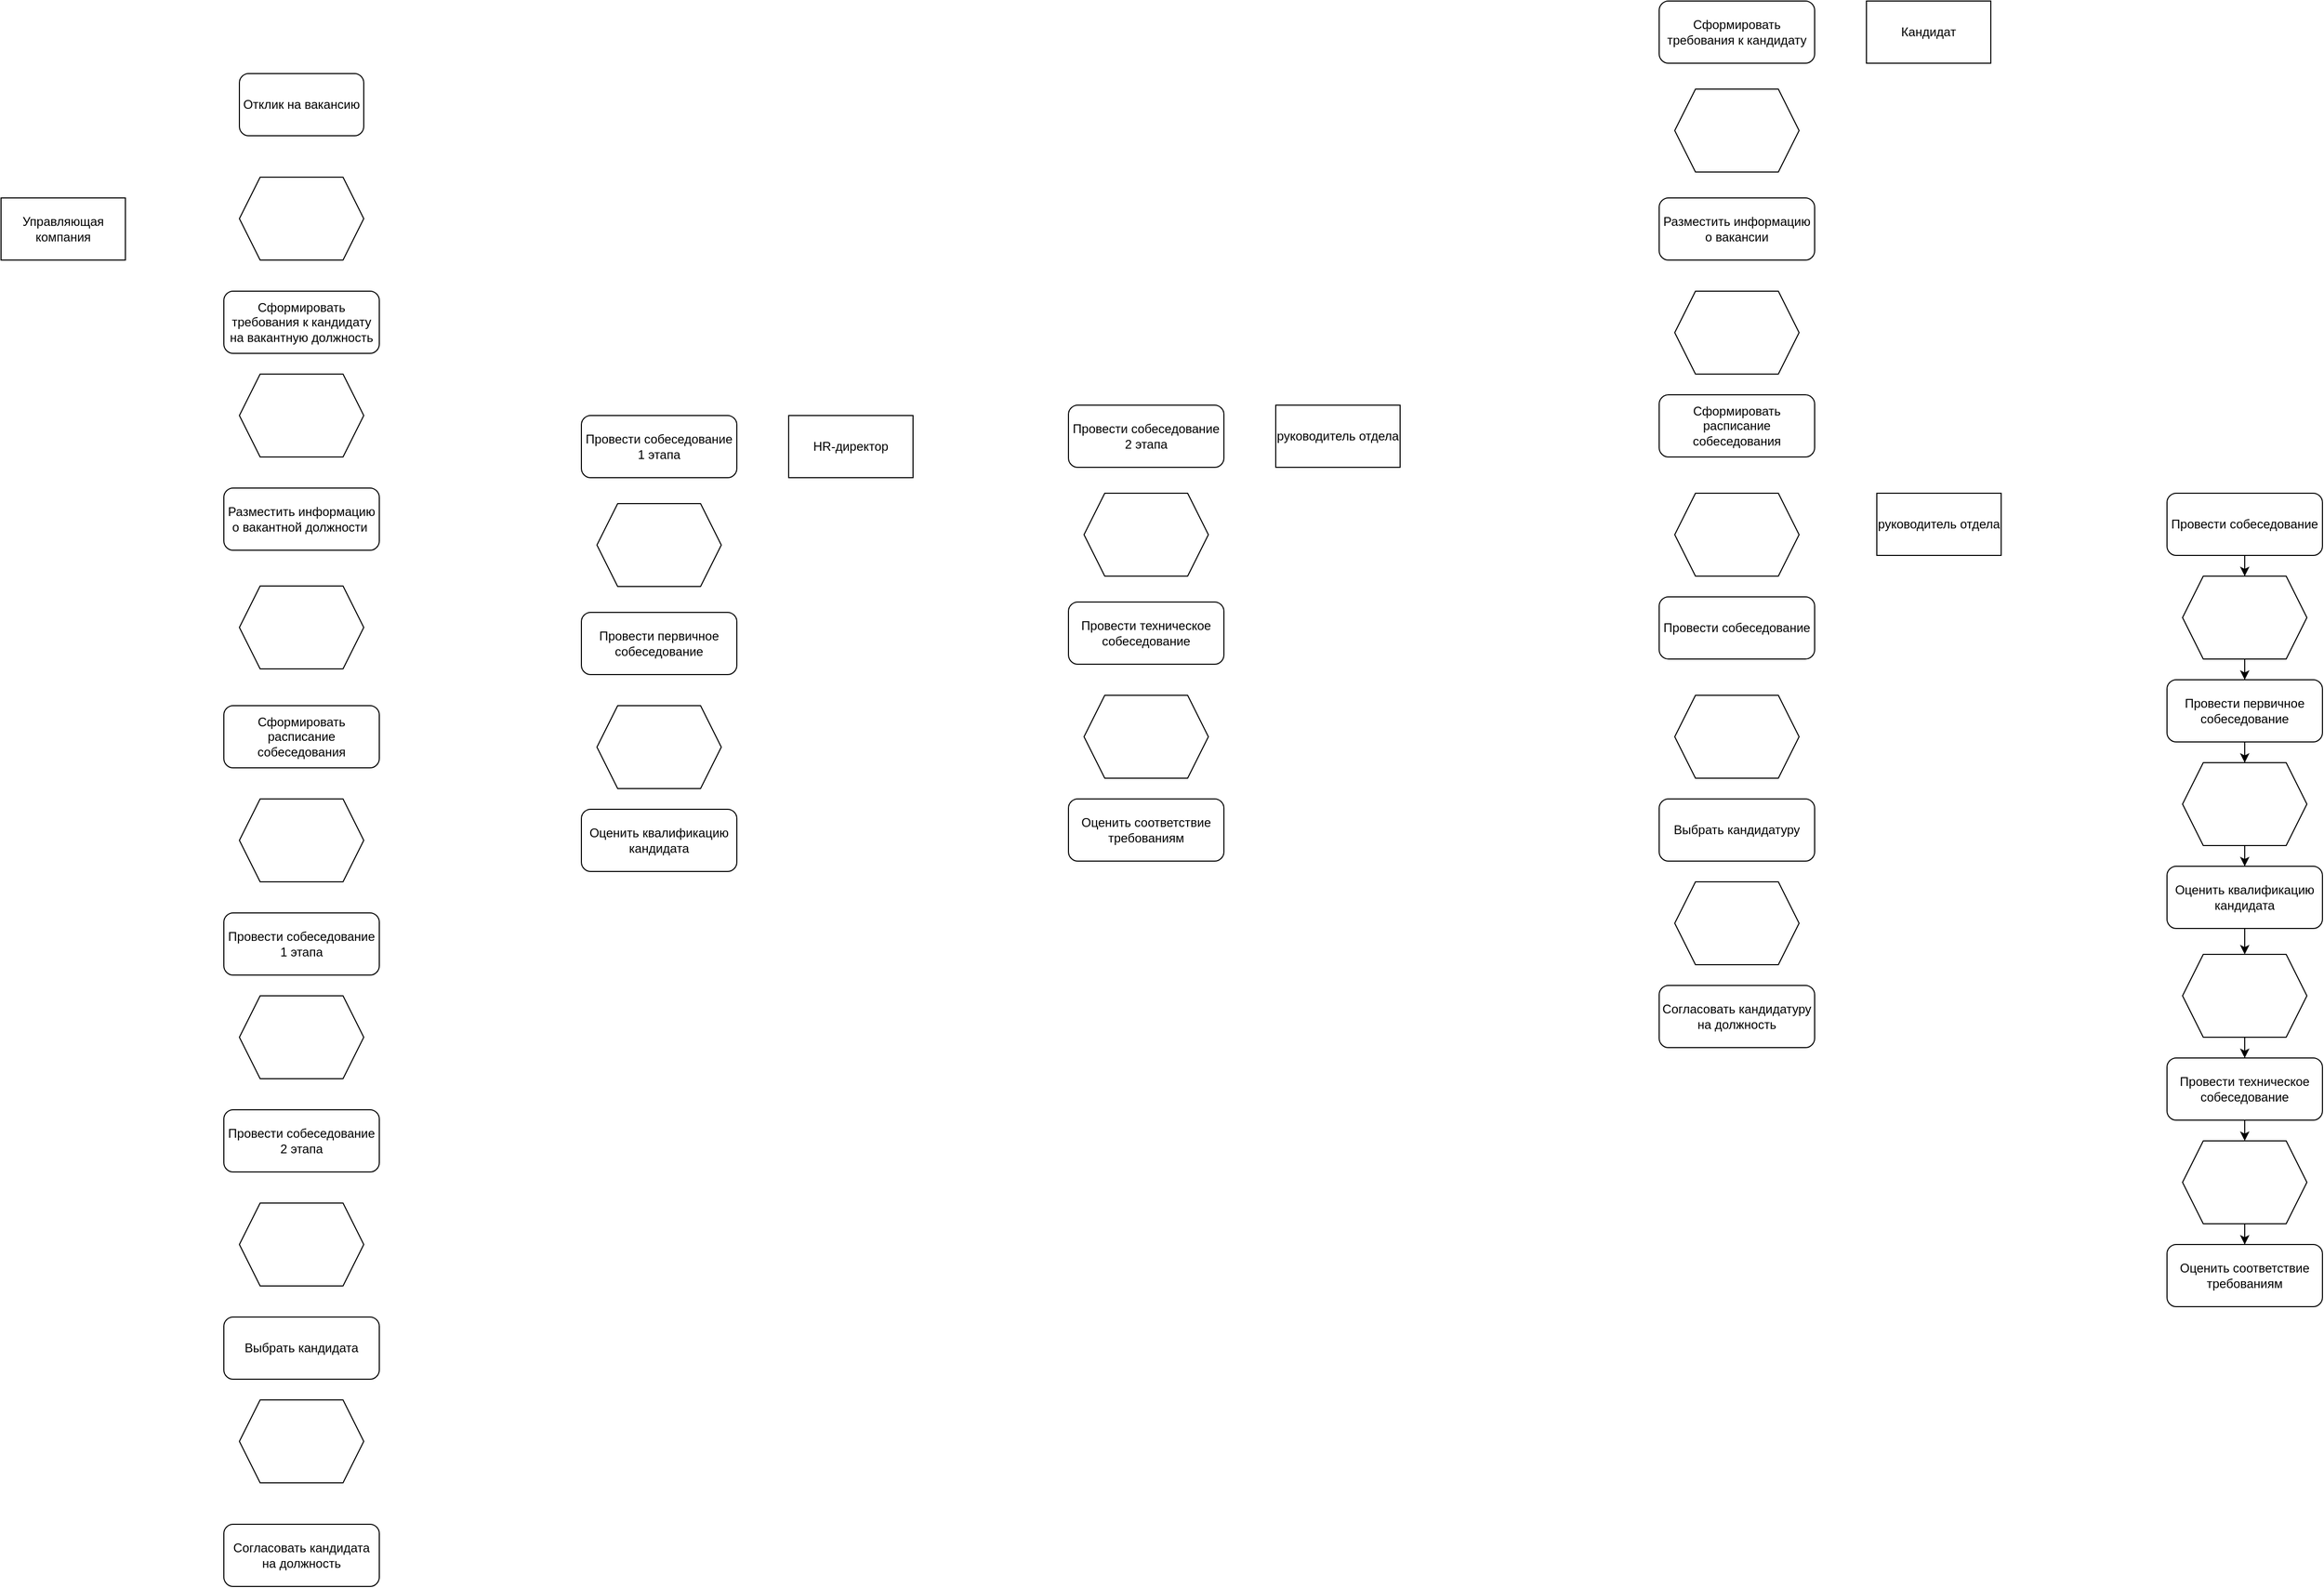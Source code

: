 <mxfile version="24.4.10" type="device">
  <diagram name="Страница — 1" id="0VWmWIGgVYz2kL7qN_oK">
    <mxGraphModel dx="1647" dy="848" grid="1" gridSize="10" guides="1" tooltips="1" connect="1" arrows="1" fold="1" page="1" pageScale="1" pageWidth="827" pageHeight="1169" math="0" shadow="0">
      <root>
        <mxCell id="0" />
        <mxCell id="1" parent="0" />
        <mxCell id="4BiQWduUZzDlBl9thGa0-1" value="Управляющая компания" style="rounded=0;whiteSpace=wrap;html=1;" vertex="1" parent="1">
          <mxGeometry x="160" y="210" width="120" height="60" as="geometry" />
        </mxCell>
        <mxCell id="4BiQWduUZzDlBl9thGa0-2" value="&amp;nbsp;" style="shape=hexagon;perimeter=hexagonPerimeter2;whiteSpace=wrap;html=1;fixedSize=1;" vertex="1" parent="1">
          <mxGeometry x="390" y="190" width="120" height="80" as="geometry" />
        </mxCell>
        <mxCell id="4BiQWduUZzDlBl9thGa0-3" value="Отклик на вакансию" style="rounded=1;whiteSpace=wrap;html=1;" vertex="1" parent="1">
          <mxGeometry x="390" y="90" width="120" height="60" as="geometry" />
        </mxCell>
        <mxCell id="4BiQWduUZzDlBl9thGa0-4" value="Сформировать требования к кандидату на вакантную должность" style="rounded=1;whiteSpace=wrap;html=1;" vertex="1" parent="1">
          <mxGeometry x="375" y="300" width="150" height="60" as="geometry" />
        </mxCell>
        <mxCell id="4BiQWduUZzDlBl9thGa0-5" value="&amp;nbsp;" style="shape=hexagon;perimeter=hexagonPerimeter2;whiteSpace=wrap;html=1;fixedSize=1;" vertex="1" parent="1">
          <mxGeometry x="390" y="380" width="120" height="80" as="geometry" />
        </mxCell>
        <mxCell id="4BiQWduUZzDlBl9thGa0-6" value="Разместить информацию о вакантной должности&amp;nbsp;" style="rounded=1;whiteSpace=wrap;html=1;" vertex="1" parent="1">
          <mxGeometry x="375" y="490" width="150" height="60" as="geometry" />
        </mxCell>
        <mxCell id="4BiQWduUZzDlBl9thGa0-7" value="&amp;nbsp;" style="shape=hexagon;perimeter=hexagonPerimeter2;whiteSpace=wrap;html=1;fixedSize=1;" vertex="1" parent="1">
          <mxGeometry x="390" y="584.5" width="120" height="80" as="geometry" />
        </mxCell>
        <mxCell id="4BiQWduUZzDlBl9thGa0-8" value="Сформировать расписание собеседования" style="rounded=1;whiteSpace=wrap;html=1;" vertex="1" parent="1">
          <mxGeometry x="375" y="700" width="150" height="60" as="geometry" />
        </mxCell>
        <mxCell id="4BiQWduUZzDlBl9thGa0-9" value="&amp;nbsp;" style="shape=hexagon;perimeter=hexagonPerimeter2;whiteSpace=wrap;html=1;fixedSize=1;" vertex="1" parent="1">
          <mxGeometry x="390" y="790" width="120" height="80" as="geometry" />
        </mxCell>
        <mxCell id="4BiQWduUZzDlBl9thGa0-10" value="Провести собеседовани&lt;span style=&quot;color: rgba(0, 0, 0, 0); font-family: monospace; font-size: 0px; text-align: start; text-wrap: nowrap;&quot;&gt;%3CmxGraphModel%3E%3Croot%3E%3CmxCell%20id%3D%220%22%2F%3E%3CmxCell%20id%3D%221%22%20parent%3D%220%22%2F%3E%3CmxCell%20id%3D%222%22%20value%3D%22%26amp%3Bnbsp%3B%22%20style%3D%22shape%3Dhexagon%3Bperimeter%3DhexagonPerimeter2%3BwhiteSpace%3Dwrap%3Bhtml%3D1%3BfixedSize%3D1%3B%22%20vertex%3D%221%22%20parent%3D%221%22%3E%3CmxGeometry%20x%3D%22390%22%20y%3D%22790%22%20width%3D%22120%22%20height%3D%2280%22%20as%3D%22geometry%22%2F%3E%3C%2FmxCell%3E%3C%2Froot%3E%3C%2FmxGraphModel%3E&lt;/span&gt;е 1 этапа" style="rounded=1;whiteSpace=wrap;html=1;" vertex="1" parent="1">
          <mxGeometry x="375" y="900" width="150" height="60" as="geometry" />
        </mxCell>
        <mxCell id="4BiQWduUZzDlBl9thGa0-11" value="&amp;nbsp;" style="shape=hexagon;perimeter=hexagonPerimeter2;whiteSpace=wrap;html=1;fixedSize=1;" vertex="1" parent="1">
          <mxGeometry x="390" y="980" width="120" height="80" as="geometry" />
        </mxCell>
        <mxCell id="4BiQWduUZzDlBl9thGa0-12" value="Провести собеседовани&lt;span style=&quot;color: rgba(0, 0, 0, 0); font-family: monospace; font-size: 0px; text-align: start; text-wrap: nowrap;&quot;&gt;%3CmxGraphModel%3E%3Croot%3E%3CmxCell%20id%3D%220%22%2F%3E%3CmxCell%20id%3D%221%22%20parent%3D%220%22%2F%3E%3CmxCell%20id%3D%222%22%20value%3D%22%26amp%3Bnbsp%3B%22%20style%3D%22shape%3Dhexagon%3Bperimeter%3DhexagonPerimeter2%3BwhiteSpace%3Dwrap%3Bhtml%3D1%3BfixedSize%3D1%3B%22%20vertex%3D%221%22%20parent%3D%221%22%3E%3CmxGeometry%20x%3D%22390%22%20y%3D%22790%22%20width%3D%22120%22%20height%3D%2280%22%20as%3D%22geometry%22%2F%3E%3C%2FmxCell%3E%3C%2Froot%3E%3C%2FmxGraphModel%3E&lt;/span&gt;е 2 этапа" style="rounded=1;whiteSpace=wrap;html=1;" vertex="1" parent="1">
          <mxGeometry x="375" y="1090" width="150" height="60" as="geometry" />
        </mxCell>
        <mxCell id="4BiQWduUZzDlBl9thGa0-13" value="&amp;nbsp;" style="shape=hexagon;perimeter=hexagonPerimeter2;whiteSpace=wrap;html=1;fixedSize=1;" vertex="1" parent="1">
          <mxGeometry x="390" y="1180" width="120" height="80" as="geometry" />
        </mxCell>
        <mxCell id="4BiQWduUZzDlBl9thGa0-14" value="Выбрать кандидата" style="rounded=1;whiteSpace=wrap;html=1;" vertex="1" parent="1">
          <mxGeometry x="375" y="1290" width="150" height="60" as="geometry" />
        </mxCell>
        <mxCell id="4BiQWduUZzDlBl9thGa0-15" value="&amp;nbsp;" style="shape=hexagon;perimeter=hexagonPerimeter2;whiteSpace=wrap;html=1;fixedSize=1;" vertex="1" parent="1">
          <mxGeometry x="390" y="1370" width="120" height="80" as="geometry" />
        </mxCell>
        <mxCell id="4BiQWduUZzDlBl9thGa0-16" value="Согласовать кандидата на должность" style="rounded=1;whiteSpace=wrap;html=1;" vertex="1" parent="1">
          <mxGeometry x="375" y="1490" width="150" height="60" as="geometry" />
        </mxCell>
        <mxCell id="4BiQWduUZzDlBl9thGa0-17" value="Провести собеседовани&lt;span style=&quot;color: rgba(0, 0, 0, 0); font-family: monospace; font-size: 0px; text-align: start; text-wrap: nowrap;&quot;&gt;%3CmxGraphModel%3E%3Croot%3E%3CmxCell%20id%3D%220%22%2F%3E%3CmxCell%20id%3D%221%22%20parent%3D%220%22%2F%3E%3CmxCell%20id%3D%222%22%20value%3D%22%26amp%3Bnbsp%3B%22%20style%3D%22shape%3Dhexagon%3Bperimeter%3DhexagonPerimeter2%3BwhiteSpace%3Dwrap%3Bhtml%3D1%3BfixedSize%3D1%3B%22%20vertex%3D%221%22%20parent%3D%221%22%3E%3CmxGeometry%20x%3D%22390%22%20y%3D%22790%22%20width%3D%22120%22%20height%3D%2280%22%20as%3D%22geometry%22%2F%3E%3C%2FmxCell%3E%3C%2Froot%3E%3C%2FmxGraphModel%3E&lt;/span&gt;е 1 этапа" style="rounded=1;whiteSpace=wrap;html=1;" vertex="1" parent="1">
          <mxGeometry x="720" y="420" width="150" height="60" as="geometry" />
        </mxCell>
        <mxCell id="4BiQWduUZzDlBl9thGa0-18" value="&amp;nbsp;" style="shape=hexagon;perimeter=hexagonPerimeter2;whiteSpace=wrap;html=1;fixedSize=1;" vertex="1" parent="1">
          <mxGeometry x="735" y="505" width="120" height="80" as="geometry" />
        </mxCell>
        <mxCell id="4BiQWduUZzDlBl9thGa0-19" value="Провести первичное собеседование" style="rounded=1;whiteSpace=wrap;html=1;" vertex="1" parent="1">
          <mxGeometry x="720" y="610" width="150" height="60" as="geometry" />
        </mxCell>
        <mxCell id="4BiQWduUZzDlBl9thGa0-20" value="&amp;nbsp;" style="shape=hexagon;perimeter=hexagonPerimeter2;whiteSpace=wrap;html=1;fixedSize=1;" vertex="1" parent="1">
          <mxGeometry x="735" y="700" width="120" height="80" as="geometry" />
        </mxCell>
        <mxCell id="4BiQWduUZzDlBl9thGa0-21" value="Оценить квалификацию кандидата" style="rounded=1;whiteSpace=wrap;html=1;" vertex="1" parent="1">
          <mxGeometry x="720" y="800" width="150" height="60" as="geometry" />
        </mxCell>
        <mxCell id="4BiQWduUZzDlBl9thGa0-22" value="HR-директор" style="rounded=0;whiteSpace=wrap;html=1;" vertex="1" parent="1">
          <mxGeometry x="920" y="420" width="120" height="60" as="geometry" />
        </mxCell>
        <mxCell id="4BiQWduUZzDlBl9thGa0-23" value="Провести собеседовани&lt;span style=&quot;color: rgba(0, 0, 0, 0); font-family: monospace; font-size: 0px; text-align: start; text-wrap: nowrap;&quot;&gt;%3CmxGraphModel%3E%3Croot%3E%3CmxCell%20id%3D%220%22%2F%3E%3CmxCell%20id%3D%221%22%20parent%3D%220%22%2F%3E%3CmxCell%20id%3D%222%22%20value%3D%22%26amp%3Bnbsp%3B%22%20style%3D%22shape%3Dhexagon%3Bperimeter%3DhexagonPerimeter2%3BwhiteSpace%3Dwrap%3Bhtml%3D1%3BfixedSize%3D1%3B%22%20vertex%3D%221%22%20parent%3D%221%22%3E%3CmxGeometry%20x%3D%22390%22%20y%3D%22790%22%20width%3D%22120%22%20height%3D%2280%22%20as%3D%22geometry%22%2F%3E%3C%2FmxCell%3E%3C%2Froot%3E%3C%2FmxGraphModel%3E&lt;/span&gt;е 2 этапа" style="rounded=1;whiteSpace=wrap;html=1;" vertex="1" parent="1">
          <mxGeometry x="1190" y="410" width="150" height="60" as="geometry" />
        </mxCell>
        <mxCell id="4BiQWduUZzDlBl9thGa0-24" value="&amp;nbsp;" style="shape=hexagon;perimeter=hexagonPerimeter2;whiteSpace=wrap;html=1;fixedSize=1;" vertex="1" parent="1">
          <mxGeometry x="1205" y="495" width="120" height="80" as="geometry" />
        </mxCell>
        <mxCell id="4BiQWduUZzDlBl9thGa0-25" value="Провести техническое собеседование" style="rounded=1;whiteSpace=wrap;html=1;" vertex="1" parent="1">
          <mxGeometry x="1190" y="600" width="150" height="60" as="geometry" />
        </mxCell>
        <mxCell id="4BiQWduUZzDlBl9thGa0-26" value="&amp;nbsp;" style="shape=hexagon;perimeter=hexagonPerimeter2;whiteSpace=wrap;html=1;fixedSize=1;" vertex="1" parent="1">
          <mxGeometry x="1205" y="690" width="120" height="80" as="geometry" />
        </mxCell>
        <mxCell id="4BiQWduUZzDlBl9thGa0-27" value="Оценить соответствие требованиям" style="rounded=1;whiteSpace=wrap;html=1;" vertex="1" parent="1">
          <mxGeometry x="1190" y="790" width="150" height="60" as="geometry" />
        </mxCell>
        <mxCell id="4BiQWduUZzDlBl9thGa0-28" value="руководитель отдела" style="rounded=0;whiteSpace=wrap;html=1;" vertex="1" parent="1">
          <mxGeometry x="1390" y="410" width="120" height="60" as="geometry" />
        </mxCell>
        <mxCell id="4BiQWduUZzDlBl9thGa0-29" value="Сформировать требования к кандидату" style="rounded=1;whiteSpace=wrap;html=1;" vertex="1" parent="1">
          <mxGeometry x="1760" y="20" width="150" height="60" as="geometry" />
        </mxCell>
        <mxCell id="4BiQWduUZzDlBl9thGa0-30" value="&amp;nbsp;" style="shape=hexagon;perimeter=hexagonPerimeter2;whiteSpace=wrap;html=1;fixedSize=1;" vertex="1" parent="1">
          <mxGeometry x="1775" y="105" width="120" height="80" as="geometry" />
        </mxCell>
        <mxCell id="4BiQWduUZzDlBl9thGa0-31" value="Разместить информацию о вакансии" style="rounded=1;whiteSpace=wrap;html=1;" vertex="1" parent="1">
          <mxGeometry x="1760" y="210" width="150" height="60" as="geometry" />
        </mxCell>
        <mxCell id="4BiQWduUZzDlBl9thGa0-32" value="&amp;nbsp;" style="shape=hexagon;perimeter=hexagonPerimeter2;whiteSpace=wrap;html=1;fixedSize=1;" vertex="1" parent="1">
          <mxGeometry x="1775" y="300" width="120" height="80" as="geometry" />
        </mxCell>
        <mxCell id="4BiQWduUZzDlBl9thGa0-33" value="Сформировать расписание собеседования" style="rounded=1;whiteSpace=wrap;html=1;" vertex="1" parent="1">
          <mxGeometry x="1760" y="400" width="150" height="60" as="geometry" />
        </mxCell>
        <mxCell id="4BiQWduUZzDlBl9thGa0-34" value="Кандидат" style="rounded=0;whiteSpace=wrap;html=1;" vertex="1" parent="1">
          <mxGeometry x="1960" y="20" width="120" height="60" as="geometry" />
        </mxCell>
        <mxCell id="4BiQWduUZzDlBl9thGa0-35" value="&amp;nbsp;" style="shape=hexagon;perimeter=hexagonPerimeter2;whiteSpace=wrap;html=1;fixedSize=1;" vertex="1" parent="1">
          <mxGeometry x="1775" y="495" width="120" height="80" as="geometry" />
        </mxCell>
        <mxCell id="4BiQWduUZzDlBl9thGa0-36" value="Провести собеседование" style="rounded=1;whiteSpace=wrap;html=1;" vertex="1" parent="1">
          <mxGeometry x="1760" y="595" width="150" height="60" as="geometry" />
        </mxCell>
        <mxCell id="4BiQWduUZzDlBl9thGa0-37" value="&amp;nbsp;" style="shape=hexagon;perimeter=hexagonPerimeter2;whiteSpace=wrap;html=1;fixedSize=1;" vertex="1" parent="1">
          <mxGeometry x="1775" y="690" width="120" height="80" as="geometry" />
        </mxCell>
        <mxCell id="4BiQWduUZzDlBl9thGa0-38" value="Выбрать кандидатуру" style="rounded=1;whiteSpace=wrap;html=1;" vertex="1" parent="1">
          <mxGeometry x="1760" y="790" width="150" height="60" as="geometry" />
        </mxCell>
        <mxCell id="4BiQWduUZzDlBl9thGa0-39" value="&amp;nbsp;" style="shape=hexagon;perimeter=hexagonPerimeter2;whiteSpace=wrap;html=1;fixedSize=1;" vertex="1" parent="1">
          <mxGeometry x="1775" y="870" width="120" height="80" as="geometry" />
        </mxCell>
        <mxCell id="4BiQWduUZzDlBl9thGa0-40" value="Согласовать кандидатуру на должность" style="rounded=1;whiteSpace=wrap;html=1;" vertex="1" parent="1">
          <mxGeometry x="1760" y="970" width="150" height="60" as="geometry" />
        </mxCell>
        <mxCell id="4BiQWduUZzDlBl9thGa0-41" value="руководитель отдела" style="rounded=0;whiteSpace=wrap;html=1;" vertex="1" parent="1">
          <mxGeometry x="1970" y="495" width="120" height="60" as="geometry" />
        </mxCell>
        <mxCell id="4BiQWduUZzDlBl9thGa0-58" style="edgeStyle=orthogonalEdgeStyle;rounded=0;orthogonalLoop=1;jettySize=auto;html=1;exitX=0.5;exitY=1;exitDx=0;exitDy=0;" edge="1" parent="1" source="4BiQWduUZzDlBl9thGa0-42" target="4BiQWduUZzDlBl9thGa0-43">
          <mxGeometry relative="1" as="geometry" />
        </mxCell>
        <mxCell id="4BiQWduUZzDlBl9thGa0-42" value="Провести собеседование" style="rounded=1;whiteSpace=wrap;html=1;" vertex="1" parent="1">
          <mxGeometry x="2250" y="495" width="150" height="60" as="geometry" />
        </mxCell>
        <mxCell id="4BiQWduUZzDlBl9thGa0-57" style="edgeStyle=orthogonalEdgeStyle;rounded=0;orthogonalLoop=1;jettySize=auto;html=1;exitX=0.5;exitY=1;exitDx=0;exitDy=0;" edge="1" parent="1" source="4BiQWduUZzDlBl9thGa0-43" target="4BiQWduUZzDlBl9thGa0-44">
          <mxGeometry relative="1" as="geometry" />
        </mxCell>
        <mxCell id="4BiQWduUZzDlBl9thGa0-43" value="&amp;nbsp;" style="shape=hexagon;perimeter=hexagonPerimeter2;whiteSpace=wrap;html=1;fixedSize=1;" vertex="1" parent="1">
          <mxGeometry x="2265" y="575" width="120" height="80" as="geometry" />
        </mxCell>
        <mxCell id="4BiQWduUZzDlBl9thGa0-56" style="edgeStyle=orthogonalEdgeStyle;rounded=0;orthogonalLoop=1;jettySize=auto;html=1;exitX=0.5;exitY=1;exitDx=0;exitDy=0;" edge="1" parent="1" source="4BiQWduUZzDlBl9thGa0-44" target="4BiQWduUZzDlBl9thGa0-45">
          <mxGeometry relative="1" as="geometry" />
        </mxCell>
        <mxCell id="4BiQWduUZzDlBl9thGa0-44" value="Провести первичное собеседование" style="rounded=1;whiteSpace=wrap;html=1;" vertex="1" parent="1">
          <mxGeometry x="2250" y="675" width="150" height="60" as="geometry" />
        </mxCell>
        <mxCell id="4BiQWduUZzDlBl9thGa0-55" style="edgeStyle=orthogonalEdgeStyle;rounded=0;orthogonalLoop=1;jettySize=auto;html=1;exitX=0.5;exitY=1;exitDx=0;exitDy=0;" edge="1" parent="1" source="4BiQWduUZzDlBl9thGa0-45" target="4BiQWduUZzDlBl9thGa0-46">
          <mxGeometry relative="1" as="geometry" />
        </mxCell>
        <mxCell id="4BiQWduUZzDlBl9thGa0-45" value="&amp;nbsp;" style="shape=hexagon;perimeter=hexagonPerimeter2;whiteSpace=wrap;html=1;fixedSize=1;" vertex="1" parent="1">
          <mxGeometry x="2265" y="755" width="120" height="80" as="geometry" />
        </mxCell>
        <mxCell id="4BiQWduUZzDlBl9thGa0-54" style="edgeStyle=orthogonalEdgeStyle;rounded=0;orthogonalLoop=1;jettySize=auto;html=1;exitX=0.5;exitY=1;exitDx=0;exitDy=0;" edge="1" parent="1" source="4BiQWduUZzDlBl9thGa0-46" target="4BiQWduUZzDlBl9thGa0-47">
          <mxGeometry relative="1" as="geometry" />
        </mxCell>
        <mxCell id="4BiQWduUZzDlBl9thGa0-46" value="Оценить квалификацию кандидата" style="rounded=1;whiteSpace=wrap;html=1;" vertex="1" parent="1">
          <mxGeometry x="2250" y="855" width="150" height="60" as="geometry" />
        </mxCell>
        <mxCell id="4BiQWduUZzDlBl9thGa0-53" style="edgeStyle=orthogonalEdgeStyle;rounded=0;orthogonalLoop=1;jettySize=auto;html=1;exitX=0.5;exitY=1;exitDx=0;exitDy=0;" edge="1" parent="1" source="4BiQWduUZzDlBl9thGa0-47" target="4BiQWduUZzDlBl9thGa0-48">
          <mxGeometry relative="1" as="geometry" />
        </mxCell>
        <mxCell id="4BiQWduUZzDlBl9thGa0-47" value="&amp;nbsp;" style="shape=hexagon;perimeter=hexagonPerimeter2;whiteSpace=wrap;html=1;fixedSize=1;" vertex="1" parent="1">
          <mxGeometry x="2265" y="940" width="120" height="80" as="geometry" />
        </mxCell>
        <mxCell id="4BiQWduUZzDlBl9thGa0-52" style="edgeStyle=orthogonalEdgeStyle;rounded=0;orthogonalLoop=1;jettySize=auto;html=1;exitX=0.5;exitY=1;exitDx=0;exitDy=0;entryX=0.5;entryY=0;entryDx=0;entryDy=0;" edge="1" parent="1" source="4BiQWduUZzDlBl9thGa0-48" target="4BiQWduUZzDlBl9thGa0-49">
          <mxGeometry relative="1" as="geometry" />
        </mxCell>
        <mxCell id="4BiQWduUZzDlBl9thGa0-48" value="Провести техническое собеседование" style="rounded=1;whiteSpace=wrap;html=1;" vertex="1" parent="1">
          <mxGeometry x="2250" y="1040" width="150" height="60" as="geometry" />
        </mxCell>
        <mxCell id="4BiQWduUZzDlBl9thGa0-51" value="" style="edgeStyle=orthogonalEdgeStyle;rounded=0;orthogonalLoop=1;jettySize=auto;html=1;" edge="1" parent="1" source="4BiQWduUZzDlBl9thGa0-49" target="4BiQWduUZzDlBl9thGa0-50">
          <mxGeometry relative="1" as="geometry" />
        </mxCell>
        <mxCell id="4BiQWduUZzDlBl9thGa0-49" value="&amp;nbsp;" style="shape=hexagon;perimeter=hexagonPerimeter2;whiteSpace=wrap;html=1;fixedSize=1;" vertex="1" parent="1">
          <mxGeometry x="2265" y="1120" width="120" height="80" as="geometry" />
        </mxCell>
        <mxCell id="4BiQWduUZzDlBl9thGa0-50" value="Оценить соответствие требованиям" style="rounded=1;whiteSpace=wrap;html=1;" vertex="1" parent="1">
          <mxGeometry x="2250" y="1220" width="150" height="60" as="geometry" />
        </mxCell>
      </root>
    </mxGraphModel>
  </diagram>
</mxfile>
